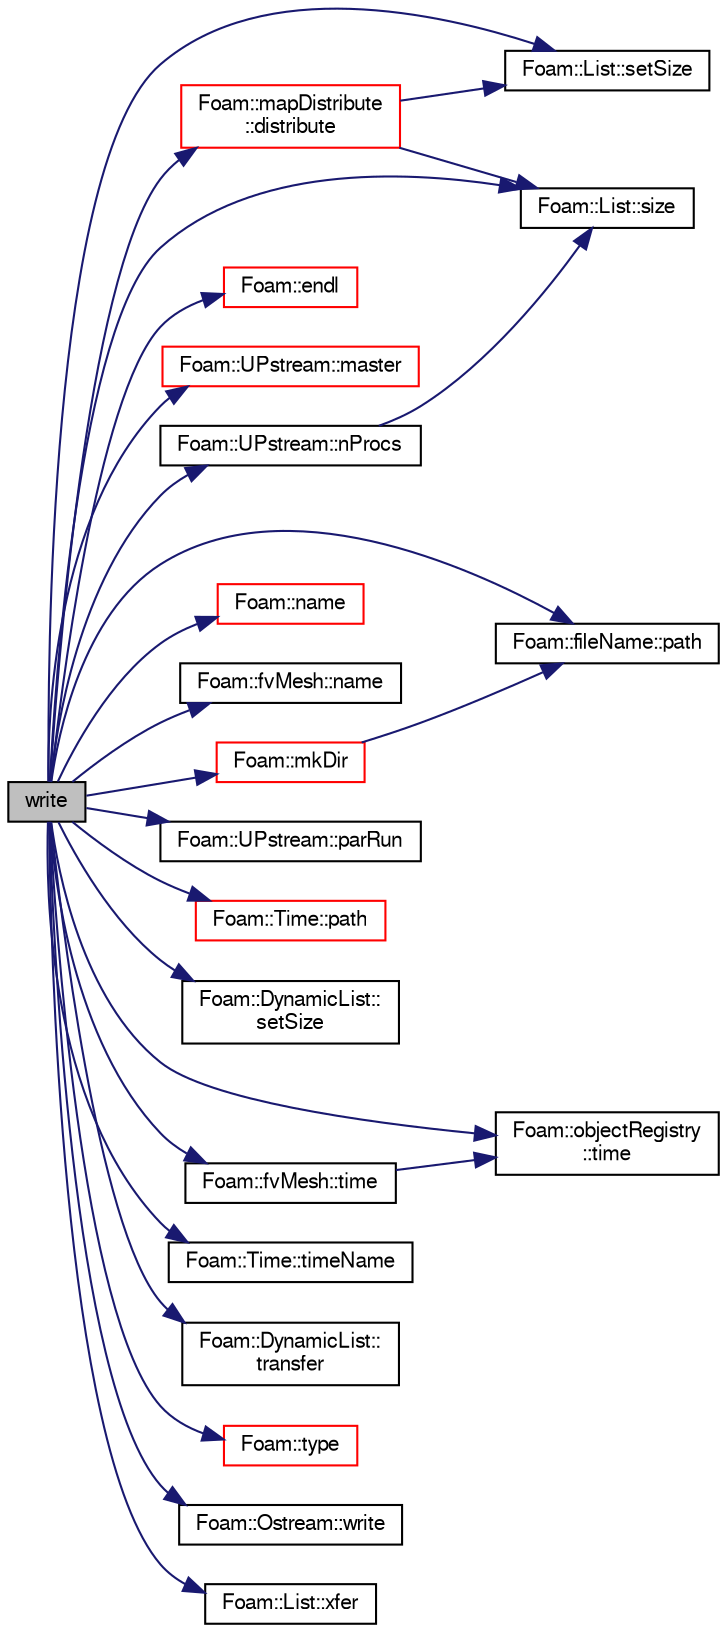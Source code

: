 digraph "write"
{
  bgcolor="transparent";
  edge [fontname="FreeSans",fontsize="10",labelfontname="FreeSans",labelfontsize="10"];
  node [fontname="FreeSans",fontsize="10",shape=record];
  rankdir="LR";
  Node670 [label="write",height=0.2,width=0.4,color="black", fillcolor="grey75", style="filled", fontcolor="black"];
  Node670 -> Node671 [color="midnightblue",fontsize="10",style="solid",fontname="FreeSans"];
  Node671 [label="Foam::mapDistribute\l::distribute",height=0.2,width=0.4,color="red",URL="$a27362.html#a33e0f8481eb68bf011731ec98e8f7c65",tooltip="Distribute data. Note:schedule only used for Pstream::scheduled. "];
  Node671 -> Node718 [color="midnightblue",fontsize="10",style="solid",fontname="FreeSans"];
  Node718 [label="Foam::List::setSize",height=0.2,width=0.4,color="black",URL="$a25694.html#aedb985ffeaf1bdbfeccc2a8730405703",tooltip="Reset size of List. "];
  Node671 -> Node719 [color="midnightblue",fontsize="10",style="solid",fontname="FreeSans"];
  Node719 [label="Foam::List::size",height=0.2,width=0.4,color="black",URL="$a25694.html#a8a5f6fa29bd4b500caf186f60245b384",tooltip="Override size to be inconsistent with allocated storage. "];
  Node670 -> Node680 [color="midnightblue",fontsize="10",style="solid",fontname="FreeSans"];
  Node680 [label="Foam::endl",height=0.2,width=0.4,color="red",URL="$a21124.html#a2db8fe02a0d3909e9351bb4275b23ce4",tooltip="Add newline and flush stream. "];
  Node670 -> Node722 [color="midnightblue",fontsize="10",style="solid",fontname="FreeSans"];
  Node722 [label="Foam::UPstream::master",height=0.2,width=0.4,color="red",URL="$a26270.html#a36af549940a0aae3733774649594489f",tooltip="Am I the master process. "];
  Node670 -> Node724 [color="midnightblue",fontsize="10",style="solid",fontname="FreeSans"];
  Node724 [label="Foam::mkDir",height=0.2,width=0.4,color="red",URL="$a21124.html#a2ae410f2311adf94d66451b7423fdf4e",tooltip="Make a directory and return an error if it could not be created. "];
  Node724 -> Node734 [color="midnightblue",fontsize="10",style="solid",fontname="FreeSans"];
  Node734 [label="Foam::fileName::path",height=0.2,width=0.4,color="black",URL="$a28234.html#abe7b9078c8e7356c6131b70a8f729372",tooltip="Return directory path name (part before last /) "];
  Node670 -> Node735 [color="midnightblue",fontsize="10",style="solid",fontname="FreeSans"];
  Node735 [label="Foam::name",height=0.2,width=0.4,color="red",URL="$a21124.html#adcb0df2bd4953cb6bb390272d8263c3a",tooltip="Return a string representation of a complex. "];
  Node670 -> Node738 [color="midnightblue",fontsize="10",style="solid",fontname="FreeSans"];
  Node738 [label="Foam::fvMesh::name",height=0.2,width=0.4,color="black",URL="$a22766.html#acc80e00a8ac919288fb55bd14cc88bf6",tooltip="Return reference to name. "];
  Node670 -> Node739 [color="midnightblue",fontsize="10",style="solid",fontname="FreeSans"];
  Node739 [label="Foam::UPstream::nProcs",height=0.2,width=0.4,color="black",URL="$a26270.html#aada0e04d8127eda8ee95be0772754a4f",tooltip="Number of processes in parallel run. "];
  Node739 -> Node719 [color="midnightblue",fontsize="10",style="solid",fontname="FreeSans"];
  Node670 -> Node696 [color="midnightblue",fontsize="10",style="solid",fontname="FreeSans"];
  Node696 [label="Foam::UPstream::parRun",height=0.2,width=0.4,color="black",URL="$a26270.html#adbb27f04b5705440fb8b09f278059011",tooltip="Is this a parallel run? "];
  Node670 -> Node734 [color="midnightblue",fontsize="10",style="solid",fontname="FreeSans"];
  Node670 -> Node740 [color="midnightblue",fontsize="10",style="solid",fontname="FreeSans"];
  Node740 [label="Foam::Time::path",height=0.2,width=0.4,color="red",URL="$a26350.html#a3a68a482f9904838898709bec94fedc5",tooltip="Return path. "];
  Node670 -> Node745 [color="midnightblue",fontsize="10",style="solid",fontname="FreeSans"];
  Node745 [label="Foam::DynamicList::\lsetSize",height=0.2,width=0.4,color="black",URL="$a25890.html#aedb985ffeaf1bdbfeccc2a8730405703",tooltip="Alter the addressed list size. "];
  Node670 -> Node718 [color="midnightblue",fontsize="10",style="solid",fontname="FreeSans"];
  Node670 -> Node719 [color="midnightblue",fontsize="10",style="solid",fontname="FreeSans"];
  Node670 -> Node746 [color="midnightblue",fontsize="10",style="solid",fontname="FreeSans"];
  Node746 [label="Foam::objectRegistry\l::time",height=0.2,width=0.4,color="black",URL="$a26326.html#a0d94096809fe3376b29a2a29ca11bb18",tooltip="Return time. "];
  Node670 -> Node747 [color="midnightblue",fontsize="10",style="solid",fontname="FreeSans"];
  Node747 [label="Foam::fvMesh::time",height=0.2,width=0.4,color="black",URL="$a22766.html#a0d94096809fe3376b29a2a29ca11bb18",tooltip="Return the top-level database. "];
  Node747 -> Node746 [color="midnightblue",fontsize="10",style="solid",fontname="FreeSans"];
  Node670 -> Node748 [color="midnightblue",fontsize="10",style="solid",fontname="FreeSans"];
  Node748 [label="Foam::Time::timeName",height=0.2,width=0.4,color="black",URL="$a26350.html#ad9d86fef6eca18797c786726cf925179",tooltip="Return time name of given scalar time. "];
  Node670 -> Node749 [color="midnightblue",fontsize="10",style="solid",fontname="FreeSans"];
  Node749 [label="Foam::DynamicList::\ltransfer",height=0.2,width=0.4,color="black",URL="$a25890.html#a25ad1d2084d16b234b0cf91c07e832c0",tooltip="Transfer contents of the argument List into this. "];
  Node670 -> Node750 [color="midnightblue",fontsize="10",style="solid",fontname="FreeSans"];
  Node750 [label="Foam::type",height=0.2,width=0.4,color="red",URL="$a21124.html#aec48583af672626378f501eb9fc32cd1",tooltip="Return the file type: DIRECTORY or FILE. "];
  Node670 -> Node751 [color="midnightblue",fontsize="10",style="solid",fontname="FreeSans"];
  Node751 [label="Foam::Ostream::write",height=0.2,width=0.4,color="black",URL="$a26238.html#a81a19ad9e4098b4701cc8bab9a59d78b",tooltip="Write next token to stream. "];
  Node670 -> Node752 [color="midnightblue",fontsize="10",style="solid",fontname="FreeSans"];
  Node752 [label="Foam::List::xfer",height=0.2,width=0.4,color="black",URL="$a25694.html#a48f43ee271fb2edb0fb241b72af0e59c",tooltip="Transfer contents to the Xfer container. "];
}
